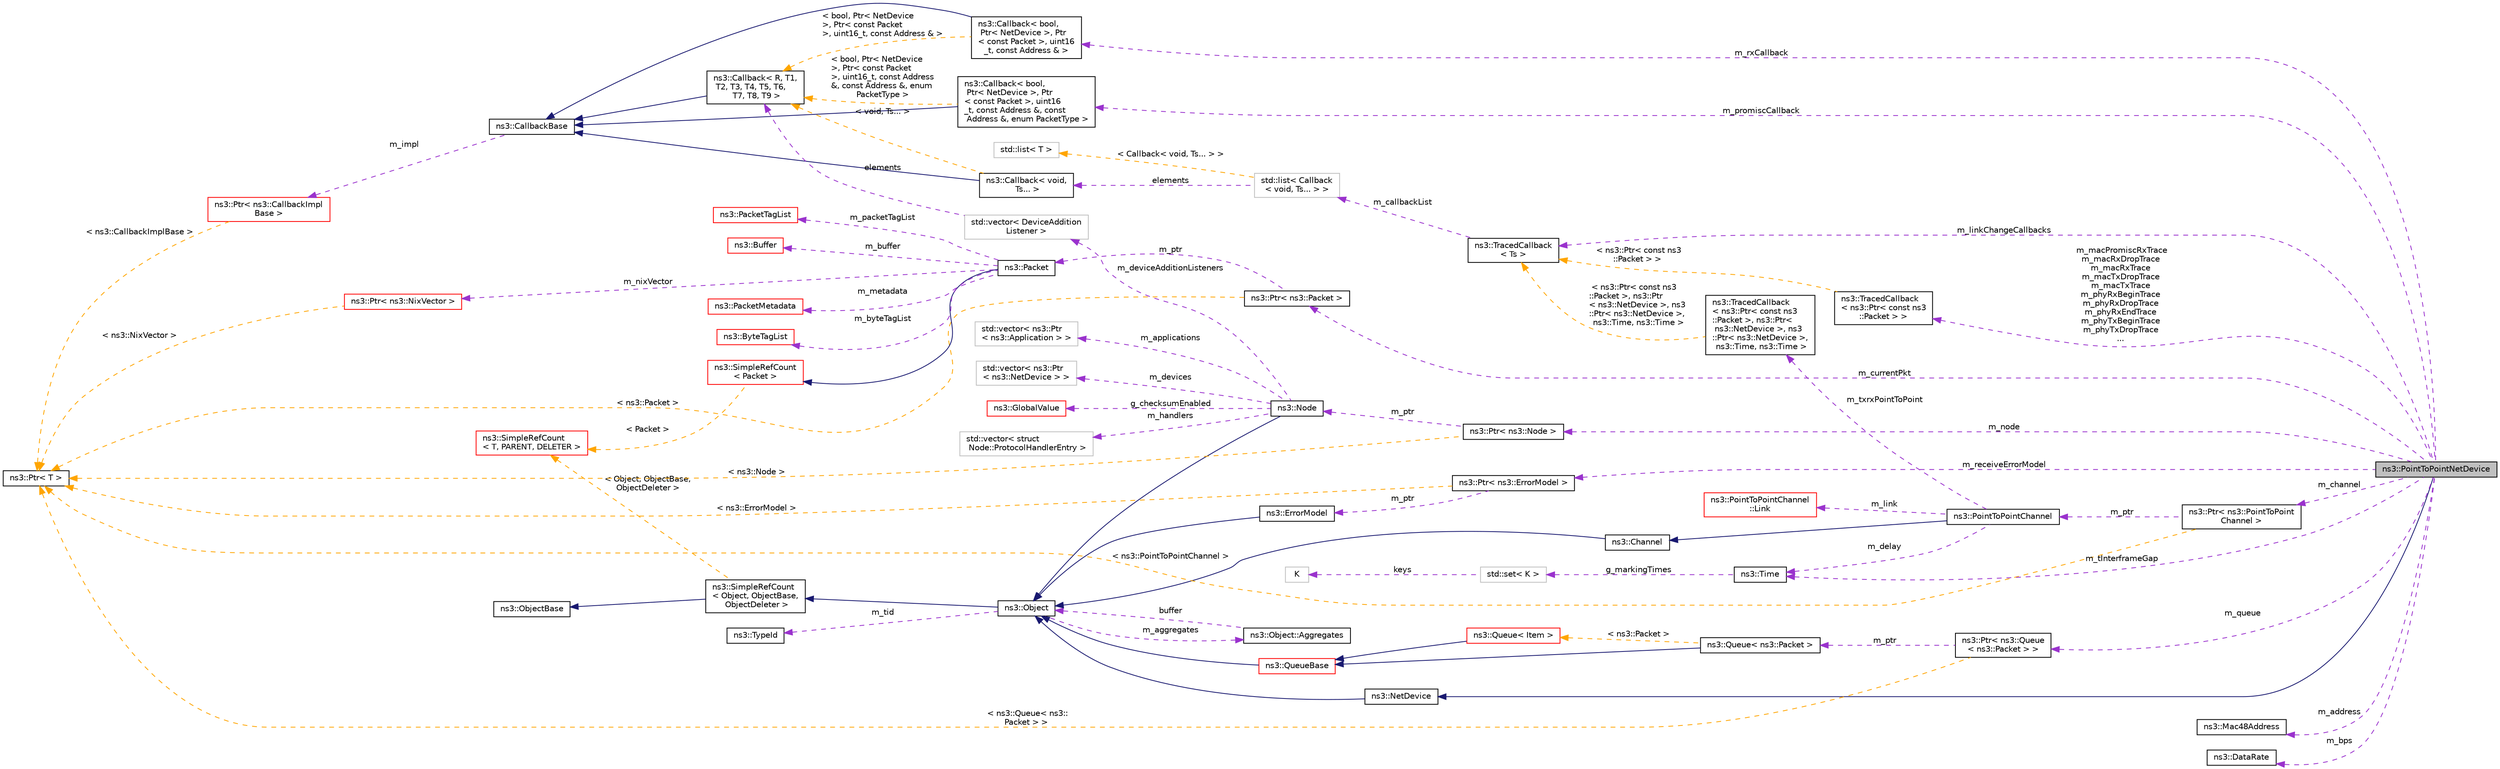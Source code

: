 digraph "ns3::PointToPointNetDevice"
{
 // LATEX_PDF_SIZE
  edge [fontname="Helvetica",fontsize="10",labelfontname="Helvetica",labelfontsize="10"];
  node [fontname="Helvetica",fontsize="10",shape=record];
  rankdir="LR";
  Node1 [label="ns3::PointToPointNetDevice",height=0.2,width=0.4,color="black", fillcolor="grey75", style="filled", fontcolor="black",tooltip="A Device for a Point to Point Network Link."];
  Node2 -> Node1 [dir="back",color="midnightblue",fontsize="10",style="solid",fontname="Helvetica"];
  Node2 [label="ns3::NetDevice",height=0.2,width=0.4,color="black", fillcolor="white", style="filled",URL="$classns3_1_1_net_device.html",tooltip="Network layer to device interface."];
  Node3 -> Node2 [dir="back",color="midnightblue",fontsize="10",style="solid",fontname="Helvetica"];
  Node3 [label="ns3::Object",height=0.2,width=0.4,color="black", fillcolor="white", style="filled",URL="$classns3_1_1_object.html",tooltip="A base class which provides memory management and object aggregation."];
  Node4 -> Node3 [dir="back",color="midnightblue",fontsize="10",style="solid",fontname="Helvetica"];
  Node4 [label="ns3::SimpleRefCount\l\< Object, ObjectBase,\l ObjectDeleter \>",height=0.2,width=0.4,color="black", fillcolor="white", style="filled",URL="$classns3_1_1_simple_ref_count.html",tooltip=" "];
  Node5 -> Node4 [dir="back",color="midnightblue",fontsize="10",style="solid",fontname="Helvetica"];
  Node5 [label="ns3::ObjectBase",height=0.2,width=0.4,color="black", fillcolor="white", style="filled",URL="$classns3_1_1_object_base.html",tooltip="Anchor the ns-3 type and attribute system."];
  Node6 -> Node4 [dir="back",color="orange",fontsize="10",style="dashed",label=" \< Object, ObjectBase,\l ObjectDeleter \>" ,fontname="Helvetica"];
  Node6 [label="ns3::SimpleRefCount\l\< T, PARENT, DELETER \>",height=0.2,width=0.4,color="red", fillcolor="white", style="filled",URL="$classns3_1_1_simple_ref_count.html",tooltip="A template-based reference counting class."];
  Node8 -> Node3 [dir="back",color="darkorchid3",fontsize="10",style="dashed",label=" m_tid" ,fontname="Helvetica"];
  Node8 [label="ns3::TypeId",height=0.2,width=0.4,color="black", fillcolor="white", style="filled",URL="$classns3_1_1_type_id.html",tooltip="a unique identifier for an interface."];
  Node9 -> Node3 [dir="back",color="darkorchid3",fontsize="10",style="dashed",label=" m_aggregates" ,fontname="Helvetica"];
  Node9 [label="ns3::Object::Aggregates",height=0.2,width=0.4,color="black", fillcolor="white", style="filled",URL="$structns3_1_1_object_1_1_aggregates.html",tooltip="The list of Objects aggregated to this one."];
  Node3 -> Node9 [dir="back",color="darkorchid3",fontsize="10",style="dashed",label=" buffer" ,fontname="Helvetica"];
  Node10 -> Node1 [dir="back",color="darkorchid3",fontsize="10",style="dashed",label=" m_address" ,fontname="Helvetica"];
  Node10 [label="ns3::Mac48Address",height=0.2,width=0.4,color="black", fillcolor="white", style="filled",URL="$classns3_1_1_mac48_address.html",tooltip="an EUI-48 address"];
  Node11 -> Node1 [dir="back",color="darkorchid3",fontsize="10",style="dashed",label=" m_macPromiscRxTrace\nm_macRxDropTrace\nm_macRxTrace\nm_macTxDropTrace\nm_macTxTrace\nm_phyRxBeginTrace\nm_phyRxDropTrace\nm_phyRxEndTrace\nm_phyTxBeginTrace\nm_phyTxDropTrace\n..." ,fontname="Helvetica"];
  Node11 [label="ns3::TracedCallback\l\< ns3::Ptr\< const ns3\l::Packet \> \>",height=0.2,width=0.4,color="black", fillcolor="white", style="filled",URL="$classns3_1_1_traced_callback.html",tooltip=" "];
  Node12 -> Node11 [dir="back",color="orange",fontsize="10",style="dashed",label=" \< ns3::Ptr\< const ns3\l::Packet \> \>" ,fontname="Helvetica"];
  Node12 [label="ns3::TracedCallback\l\< Ts \>",height=0.2,width=0.4,color="black", fillcolor="white", style="filled",URL="$classns3_1_1_traced_callback.html",tooltip="Forward calls to a chain of Callback."];
  Node13 -> Node12 [dir="back",color="darkorchid3",fontsize="10",style="dashed",label=" m_callbackList" ,fontname="Helvetica"];
  Node13 [label="std::list\< Callback\l\< void, Ts... \> \>",height=0.2,width=0.4,color="grey75", fillcolor="white", style="filled",tooltip=" "];
  Node14 -> Node13 [dir="back",color="darkorchid3",fontsize="10",style="dashed",label=" elements" ,fontname="Helvetica"];
  Node14 [label="ns3::Callback\< void,\l Ts... \>",height=0.2,width=0.4,color="black", fillcolor="white", style="filled",URL="$classns3_1_1_callback.html",tooltip=" "];
  Node15 -> Node14 [dir="back",color="midnightblue",fontsize="10",style="solid",fontname="Helvetica"];
  Node15 [label="ns3::CallbackBase",height=0.2,width=0.4,color="black", fillcolor="white", style="filled",URL="$classns3_1_1_callback_base.html",tooltip="Base class for Callback class."];
  Node16 -> Node15 [dir="back",color="darkorchid3",fontsize="10",style="dashed",label=" m_impl" ,fontname="Helvetica"];
  Node16 [label="ns3::Ptr\< ns3::CallbackImpl\lBase \>",height=0.2,width=0.4,color="red", fillcolor="white", style="filled",URL="$classns3_1_1_ptr.html",tooltip=" "];
  Node19 -> Node16 [dir="back",color="orange",fontsize="10",style="dashed",label=" \< ns3::CallbackImplBase \>" ,fontname="Helvetica"];
  Node19 [label="ns3::Ptr\< T \>",height=0.2,width=0.4,color="black", fillcolor="white", style="filled",URL="$classns3_1_1_ptr.html",tooltip="Smart pointer class similar to boost::intrusive_ptr."];
  Node20 -> Node14 [dir="back",color="orange",fontsize="10",style="dashed",label=" \< void, Ts... \>" ,fontname="Helvetica"];
  Node20 [label="ns3::Callback\< R, T1,\l T2, T3, T4, T5, T6,\l T7, T8, T9 \>",height=0.2,width=0.4,color="black", fillcolor="white", style="filled",URL="$classns3_1_1_callback.html",tooltip="Callback template class."];
  Node15 -> Node20 [dir="back",color="midnightblue",fontsize="10",style="solid",fontname="Helvetica"];
  Node21 -> Node13 [dir="back",color="orange",fontsize="10",style="dashed",label=" \< Callback\< void, Ts... \> \>" ,fontname="Helvetica"];
  Node21 [label="std::list\< T \>",height=0.2,width=0.4,color="grey75", fillcolor="white", style="filled",tooltip=" "];
  Node23 -> Node1 [dir="back",color="darkorchid3",fontsize="10",style="dashed",label=" m_bps" ,fontname="Helvetica"];
  Node23 [label="ns3::DataRate",height=0.2,width=0.4,color="black", fillcolor="white", style="filled",URL="$classns3_1_1_data_rate.html",tooltip="Class for representing data rates."];
  Node24 -> Node1 [dir="back",color="darkorchid3",fontsize="10",style="dashed",label=" m_promiscCallback" ,fontname="Helvetica"];
  Node24 [label="ns3::Callback\< bool,\l Ptr\< NetDevice \>, Ptr\l\< const Packet \>, uint16\l_t, const Address &, const\l Address &, enum PacketType \>",height=0.2,width=0.4,color="black", fillcolor="white", style="filled",URL="$classns3_1_1_callback.html",tooltip=" "];
  Node15 -> Node24 [dir="back",color="midnightblue",fontsize="10",style="solid",fontname="Helvetica"];
  Node20 -> Node24 [dir="back",color="orange",fontsize="10",style="dashed",label=" \< bool, Ptr\< NetDevice\l \>, Ptr\< const Packet\l \>, uint16_t, const Address\l &, const Address &, enum\l PacketType \>" ,fontname="Helvetica"];
  Node25 -> Node1 [dir="back",color="darkorchid3",fontsize="10",style="dashed",label=" m_node" ,fontname="Helvetica"];
  Node25 [label="ns3::Ptr\< ns3::Node \>",height=0.2,width=0.4,color="black", fillcolor="white", style="filled",URL="$classns3_1_1_ptr.html",tooltip=" "];
  Node26 -> Node25 [dir="back",color="darkorchid3",fontsize="10",style="dashed",label=" m_ptr" ,fontname="Helvetica"];
  Node26 [label="ns3::Node",height=0.2,width=0.4,color="black", fillcolor="white", style="filled",URL="$classns3_1_1_node.html",tooltip="A network Node."];
  Node3 -> Node26 [dir="back",color="midnightblue",fontsize="10",style="solid",fontname="Helvetica"];
  Node27 -> Node26 [dir="back",color="darkorchid3",fontsize="10",style="dashed",label=" m_applications" ,fontname="Helvetica"];
  Node27 [label="std::vector\< ns3::Ptr\l\< ns3::Application \> \>",height=0.2,width=0.4,color="grey75", fillcolor="white", style="filled",tooltip=" "];
  Node38 -> Node26 [dir="back",color="darkorchid3",fontsize="10",style="dashed",label=" m_devices" ,fontname="Helvetica"];
  Node38 [label="std::vector\< ns3::Ptr\l\< ns3::NetDevice \> \>",height=0.2,width=0.4,color="grey75", fillcolor="white", style="filled",tooltip=" "];
  Node40 -> Node26 [dir="back",color="darkorchid3",fontsize="10",style="dashed",label=" g_checksumEnabled" ,fontname="Helvetica"];
  Node40 [label="ns3::GlobalValue",height=0.2,width=0.4,color="red", fillcolor="white", style="filled",URL="$classns3_1_1_global_value.html",tooltip="Hold a so-called 'global value'."];
  Node49 -> Node26 [dir="back",color="darkorchid3",fontsize="10",style="dashed",label=" m_handlers" ,fontname="Helvetica"];
  Node49 [label="std::vector\< struct\l Node::ProtocolHandlerEntry \>",height=0.2,width=0.4,color="grey75", fillcolor="white", style="filled",tooltip=" "];
  Node52 -> Node26 [dir="back",color="darkorchid3",fontsize="10",style="dashed",label=" m_deviceAdditionListeners" ,fontname="Helvetica"];
  Node52 [label="std::vector\< DeviceAddition\lListener \>",height=0.2,width=0.4,color="grey75", fillcolor="white", style="filled",tooltip=" "];
  Node20 -> Node52 [dir="back",color="darkorchid3",fontsize="10",style="dashed",label=" elements" ,fontname="Helvetica"];
  Node19 -> Node25 [dir="back",color="orange",fontsize="10",style="dashed",label=" \< ns3::Node \>" ,fontname="Helvetica"];
  Node12 -> Node1 [dir="back",color="darkorchid3",fontsize="10",style="dashed",label=" m_linkChangeCallbacks" ,fontname="Helvetica"];
  Node53 -> Node1 [dir="back",color="darkorchid3",fontsize="10",style="dashed",label=" m_rxCallback" ,fontname="Helvetica"];
  Node53 [label="ns3::Callback\< bool,\l Ptr\< NetDevice \>, Ptr\l\< const Packet \>, uint16\l_t, const Address & \>",height=0.2,width=0.4,color="black", fillcolor="white", style="filled",URL="$classns3_1_1_callback.html",tooltip=" "];
  Node15 -> Node53 [dir="back",color="midnightblue",fontsize="10",style="solid",fontname="Helvetica"];
  Node20 -> Node53 [dir="back",color="orange",fontsize="10",style="dashed",label=" \< bool, Ptr\< NetDevice\l \>, Ptr\< const Packet\l \>, uint16_t, const Address & \>" ,fontname="Helvetica"];
  Node34 -> Node1 [dir="back",color="darkorchid3",fontsize="10",style="dashed",label=" m_tInterframeGap" ,fontname="Helvetica"];
  Node34 [label="ns3::Time",height=0.2,width=0.4,color="black", fillcolor="white", style="filled",URL="$classns3_1_1_time.html",tooltip="Simulation virtual time values and global simulation resolution."];
  Node35 -> Node34 [dir="back",color="darkorchid3",fontsize="10",style="dashed",label=" g_markingTimes" ,fontname="Helvetica"];
  Node35 [label="std::set\< K \>",height=0.2,width=0.4,color="grey75", fillcolor="white", style="filled",tooltip=" "];
  Node36 -> Node35 [dir="back",color="darkorchid3",fontsize="10",style="dashed",label=" keys" ,fontname="Helvetica"];
  Node36 [label="K",height=0.2,width=0.4,color="grey75", fillcolor="white", style="filled",tooltip=" "];
  Node54 -> Node1 [dir="back",color="darkorchid3",fontsize="10",style="dashed",label=" m_currentPkt" ,fontname="Helvetica"];
  Node54 [label="ns3::Ptr\< ns3::Packet \>",height=0.2,width=0.4,color="black", fillcolor="white", style="filled",URL="$classns3_1_1_ptr.html",tooltip=" "];
  Node55 -> Node54 [dir="back",color="darkorchid3",fontsize="10",style="dashed",label=" m_ptr" ,fontname="Helvetica"];
  Node55 [label="ns3::Packet",height=0.2,width=0.4,color="black", fillcolor="white", style="filled",URL="$classns3_1_1_packet.html",tooltip="network packets"];
  Node56 -> Node55 [dir="back",color="midnightblue",fontsize="10",style="solid",fontname="Helvetica"];
  Node56 [label="ns3::SimpleRefCount\l\< Packet \>",height=0.2,width=0.4,color="red", fillcolor="white", style="filled",URL="$classns3_1_1_simple_ref_count.html",tooltip=" "];
  Node6 -> Node56 [dir="back",color="orange",fontsize="10",style="dashed",label=" \< Packet \>" ,fontname="Helvetica"];
  Node57 -> Node55 [dir="back",color="darkorchid3",fontsize="10",style="dashed",label=" m_nixVector" ,fontname="Helvetica"];
  Node57 [label="ns3::Ptr\< ns3::NixVector \>",height=0.2,width=0.4,color="red", fillcolor="white", style="filled",URL="$classns3_1_1_ptr.html",tooltip=" "];
  Node19 -> Node57 [dir="back",color="orange",fontsize="10",style="dashed",label=" \< ns3::NixVector \>" ,fontname="Helvetica"];
  Node61 -> Node55 [dir="back",color="darkorchid3",fontsize="10",style="dashed",label=" m_metadata" ,fontname="Helvetica"];
  Node61 [label="ns3::PacketMetadata",height=0.2,width=0.4,color="red", fillcolor="white", style="filled",URL="$classns3_1_1_packet_metadata.html",tooltip="Handle packet metadata about packet headers and trailers."];
  Node64 -> Node55 [dir="back",color="darkorchid3",fontsize="10",style="dashed",label=" m_byteTagList" ,fontname="Helvetica"];
  Node64 [label="ns3::ByteTagList",height=0.2,width=0.4,color="red", fillcolor="white", style="filled",URL="$classns3_1_1_byte_tag_list.html",tooltip="keep track of the byte tags stored in a packet."];
  Node66 -> Node55 [dir="back",color="darkorchid3",fontsize="10",style="dashed",label=" m_packetTagList" ,fontname="Helvetica"];
  Node66 [label="ns3::PacketTagList",height=0.2,width=0.4,color="red", fillcolor="white", style="filled",URL="$classns3_1_1_packet_tag_list.html",tooltip="List of the packet tags stored in a packet."];
  Node68 -> Node55 [dir="back",color="darkorchid3",fontsize="10",style="dashed",label=" m_buffer" ,fontname="Helvetica"];
  Node68 [label="ns3::Buffer",height=0.2,width=0.4,color="red", fillcolor="white", style="filled",URL="$classns3_1_1_buffer.html",tooltip="automatically resized byte buffer"];
  Node19 -> Node54 [dir="back",color="orange",fontsize="10",style="dashed",label=" \< ns3::Packet \>" ,fontname="Helvetica"];
  Node71 -> Node1 [dir="back",color="darkorchid3",fontsize="10",style="dashed",label=" m_channel" ,fontname="Helvetica"];
  Node71 [label="ns3::Ptr\< ns3::PointToPoint\lChannel \>",height=0.2,width=0.4,color="black", fillcolor="white", style="filled",URL="$classns3_1_1_ptr.html",tooltip=" "];
  Node72 -> Node71 [dir="back",color="darkorchid3",fontsize="10",style="dashed",label=" m_ptr" ,fontname="Helvetica"];
  Node72 [label="ns3::PointToPointChannel",height=0.2,width=0.4,color="black", fillcolor="white", style="filled",URL="$classns3_1_1_point_to_point_channel.html",tooltip="Simple Point To Point Channel."];
  Node73 -> Node72 [dir="back",color="midnightblue",fontsize="10",style="solid",fontname="Helvetica"];
  Node73 [label="ns3::Channel",height=0.2,width=0.4,color="black", fillcolor="white", style="filled",URL="$classns3_1_1_channel.html",tooltip="Abstract Channel Base Class."];
  Node3 -> Node73 [dir="back",color="midnightblue",fontsize="10",style="solid",fontname="Helvetica"];
  Node74 -> Node72 [dir="back",color="darkorchid3",fontsize="10",style="dashed",label=" m_link" ,fontname="Helvetica"];
  Node74 [label="ns3::PointToPointChannel\l::Link",height=0.2,width=0.4,color="red", fillcolor="white", style="filled",URL="$classns3_1_1_point_to_point_channel_1_1_link.html",tooltip="Wire model for the PointToPointChannel."];
  Node34 -> Node72 [dir="back",color="darkorchid3",fontsize="10",style="dashed",label=" m_delay" ,fontname="Helvetica"];
  Node76 -> Node72 [dir="back",color="darkorchid3",fontsize="10",style="dashed",label=" m_txrxPointToPoint" ,fontname="Helvetica"];
  Node76 [label="ns3::TracedCallback\l\< ns3::Ptr\< const ns3\l::Packet \>, ns3::Ptr\<\l ns3::NetDevice \>, ns3\l::Ptr\< ns3::NetDevice \>,\l ns3::Time, ns3::Time \>",height=0.2,width=0.4,color="black", fillcolor="white", style="filled",URL="$classns3_1_1_traced_callback.html",tooltip=" "];
  Node12 -> Node76 [dir="back",color="orange",fontsize="10",style="dashed",label=" \< ns3::Ptr\< const ns3\l::Packet \>, ns3::Ptr\l\< ns3::NetDevice \>, ns3\l::Ptr\< ns3::NetDevice \>,\l ns3::Time, ns3::Time \>" ,fontname="Helvetica"];
  Node19 -> Node71 [dir="back",color="orange",fontsize="10",style="dashed",label=" \< ns3::PointToPointChannel \>" ,fontname="Helvetica"];
  Node77 -> Node1 [dir="back",color="darkorchid3",fontsize="10",style="dashed",label=" m_queue" ,fontname="Helvetica"];
  Node77 [label="ns3::Ptr\< ns3::Queue\l\< ns3::Packet \> \>",height=0.2,width=0.4,color="black", fillcolor="white", style="filled",URL="$classns3_1_1_ptr.html",tooltip=" "];
  Node78 -> Node77 [dir="back",color="darkorchid3",fontsize="10",style="dashed",label=" m_ptr" ,fontname="Helvetica"];
  Node78 [label="ns3::Queue\< ns3::Packet \>",height=0.2,width=0.4,color="black", fillcolor="white", style="filled",URL="$classns3_1_1_queue.html",tooltip=" "];
  Node79 -> Node78 [dir="back",color="midnightblue",fontsize="10",style="solid",fontname="Helvetica"];
  Node79 [label="ns3::QueueBase",height=0.2,width=0.4,color="red", fillcolor="white", style="filled",URL="$classns3_1_1_queue_base.html",tooltip="Abstract base class for packet Queues."];
  Node3 -> Node79 [dir="back",color="midnightblue",fontsize="10",style="solid",fontname="Helvetica"];
  Node84 -> Node78 [dir="back",color="orange",fontsize="10",style="dashed",label=" \< ns3::Packet \>" ,fontname="Helvetica"];
  Node84 [label="ns3::Queue\< Item \>",height=0.2,width=0.4,color="red", fillcolor="white", style="filled",URL="$classns3_1_1_queue.html",tooltip="Template class for packet Queues."];
  Node79 -> Node84 [dir="back",color="midnightblue",fontsize="10",style="solid",fontname="Helvetica"];
  Node19 -> Node77 [dir="back",color="orange",fontsize="10",style="dashed",label=" \< ns3::Queue\< ns3::\lPacket \> \>" ,fontname="Helvetica"];
  Node88 -> Node1 [dir="back",color="darkorchid3",fontsize="10",style="dashed",label=" m_receiveErrorModel" ,fontname="Helvetica"];
  Node88 [label="ns3::Ptr\< ns3::ErrorModel \>",height=0.2,width=0.4,color="black", fillcolor="white", style="filled",URL="$classns3_1_1_ptr.html",tooltip=" "];
  Node89 -> Node88 [dir="back",color="darkorchid3",fontsize="10",style="dashed",label=" m_ptr" ,fontname="Helvetica"];
  Node89 [label="ns3::ErrorModel",height=0.2,width=0.4,color="black", fillcolor="white", style="filled",URL="$classns3_1_1_error_model.html",tooltip="General error model that can be used to corrupt packets."];
  Node3 -> Node89 [dir="back",color="midnightblue",fontsize="10",style="solid",fontname="Helvetica"];
  Node19 -> Node88 [dir="back",color="orange",fontsize="10",style="dashed",label=" \< ns3::ErrorModel \>" ,fontname="Helvetica"];
}
